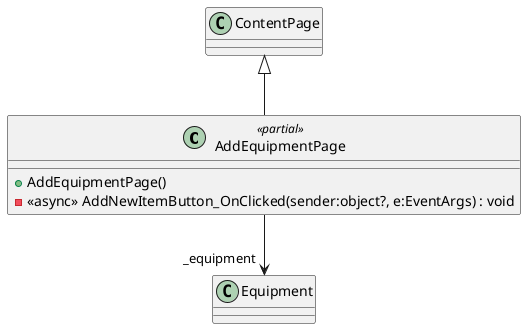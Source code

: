 @startuml
class AddEquipmentPage <<partial>> {
    + AddEquipmentPage()
    - <<async>> AddNewItemButton_OnClicked(sender:object?, e:EventArgs) : void
}
ContentPage <|-- AddEquipmentPage
AddEquipmentPage --> "_equipment" Equipment
@enduml
